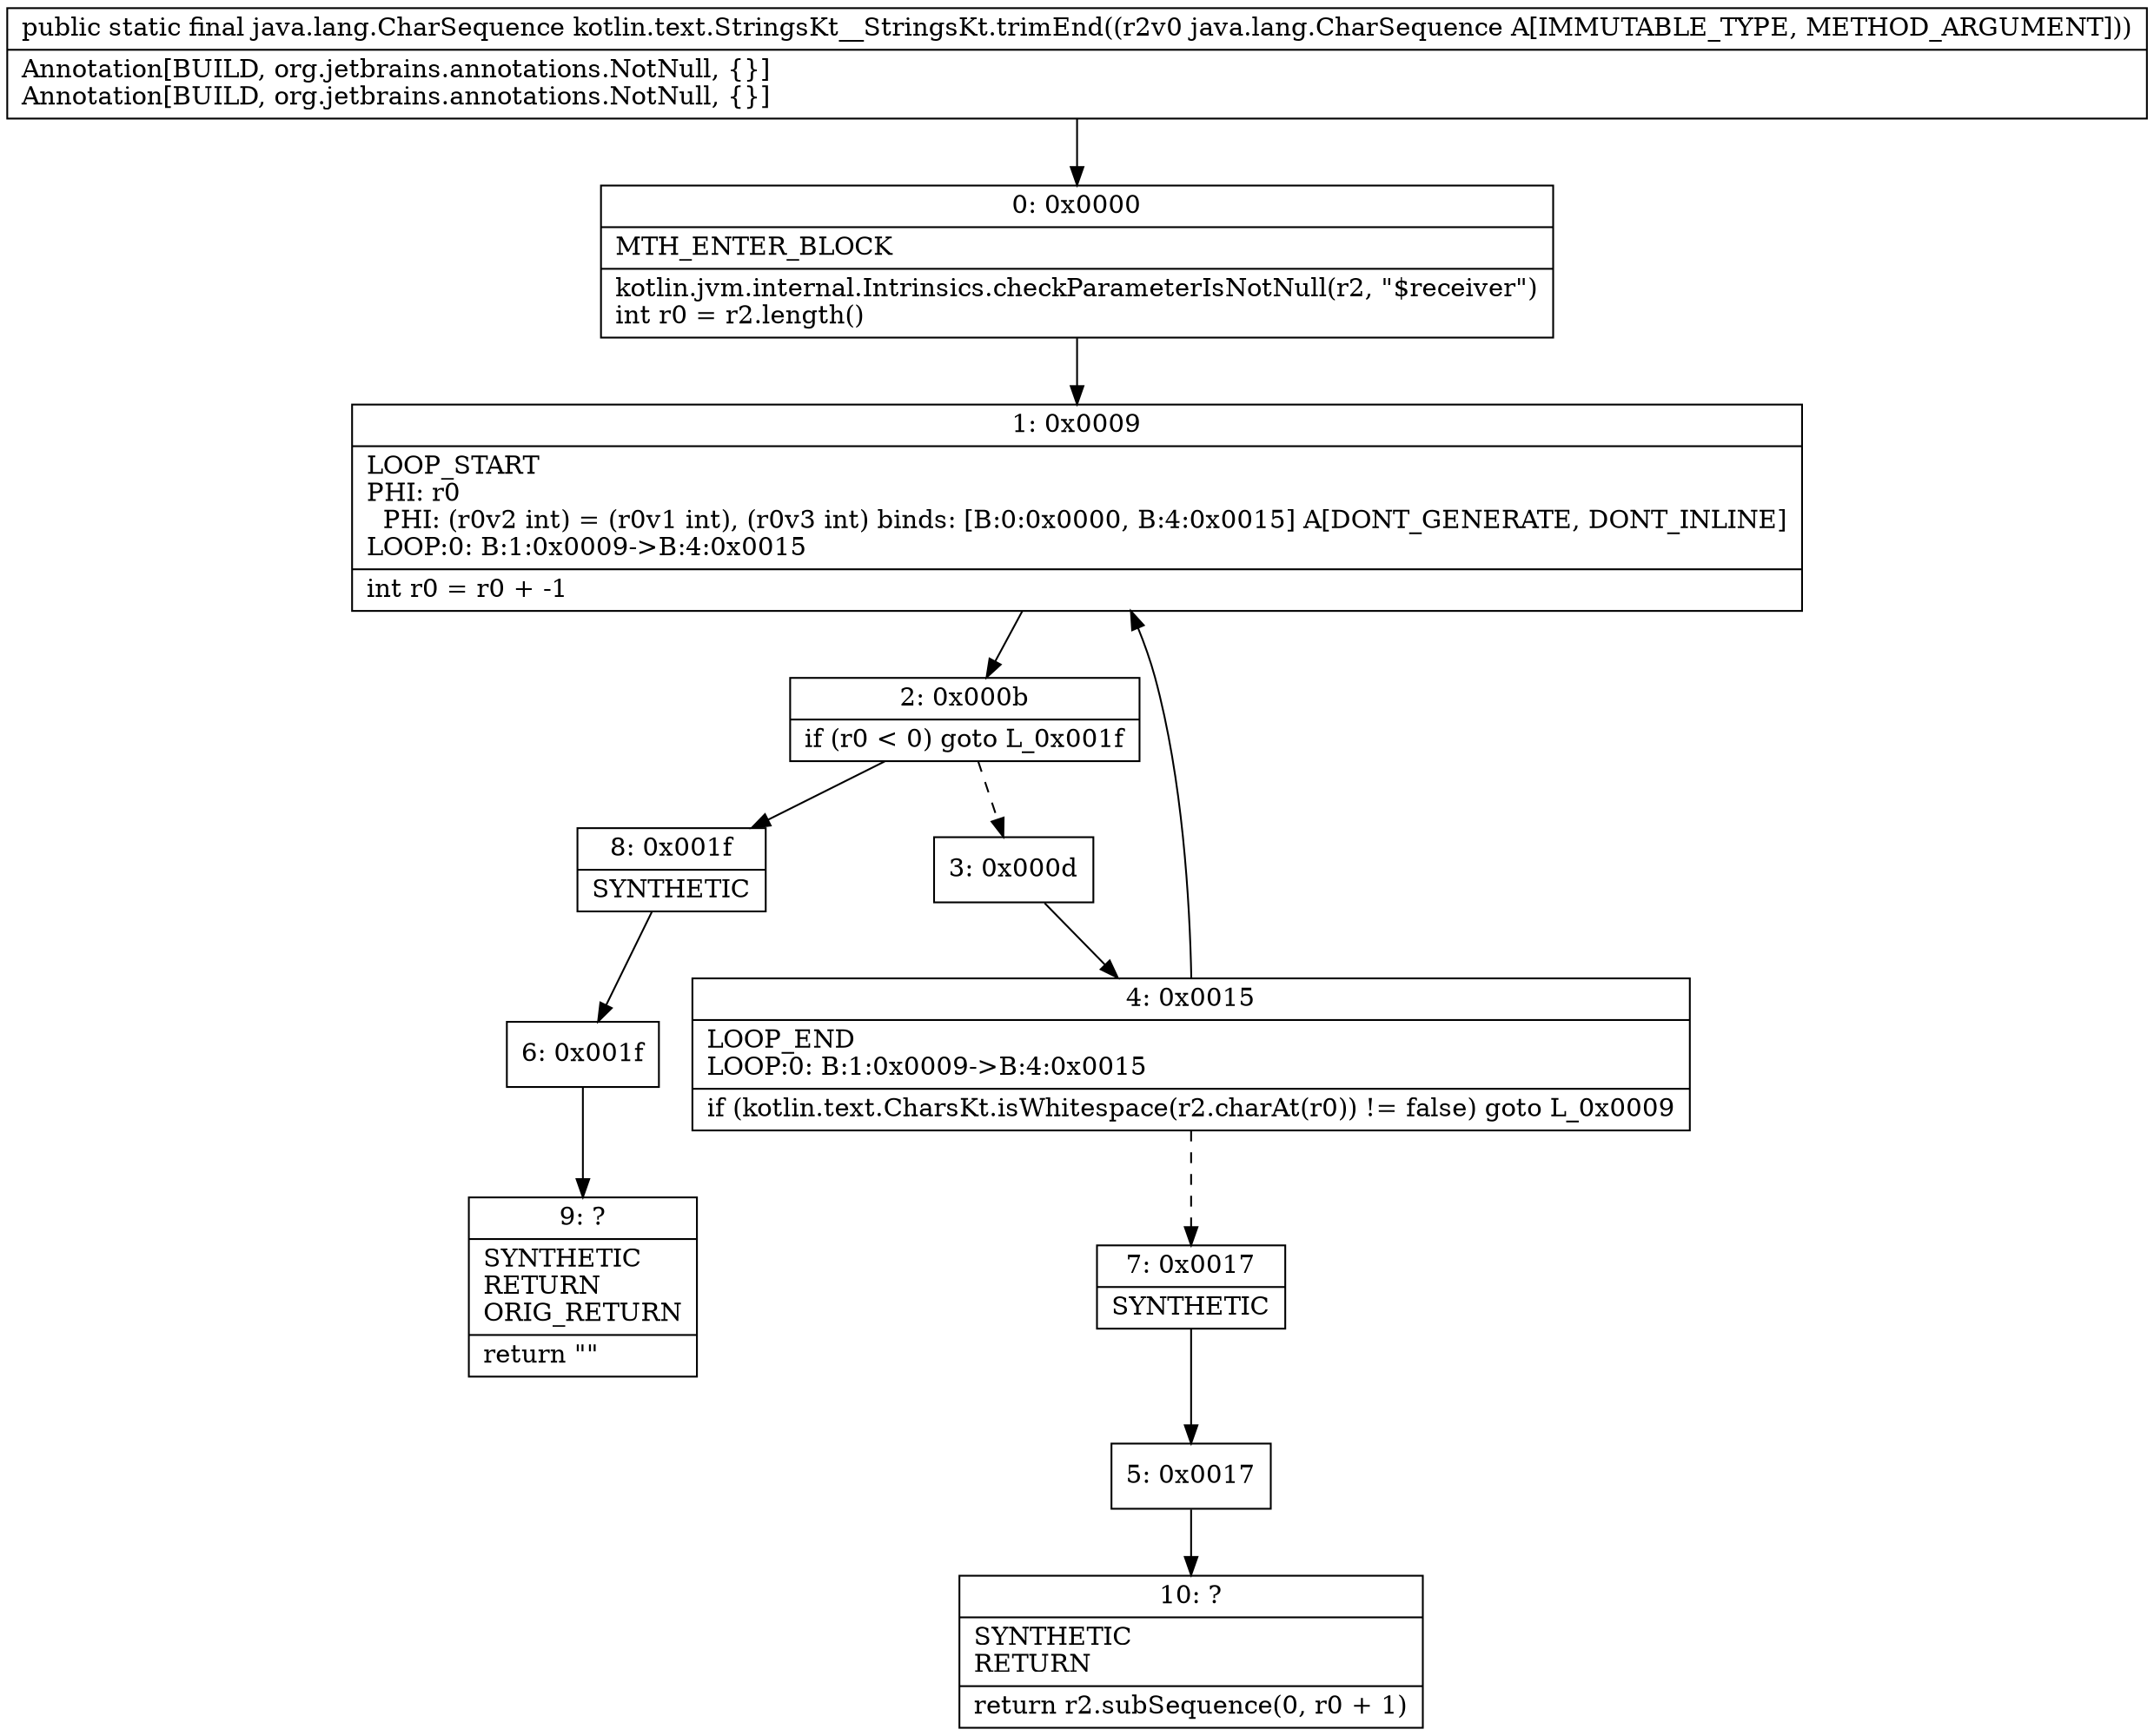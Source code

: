 digraph "CFG forkotlin.text.StringsKt__StringsKt.trimEnd(Ljava\/lang\/CharSequence;)Ljava\/lang\/CharSequence;" {
Node_0 [shape=record,label="{0\:\ 0x0000|MTH_ENTER_BLOCK\l|kotlin.jvm.internal.Intrinsics.checkParameterIsNotNull(r2, \"$receiver\")\lint r0 = r2.length()\l}"];
Node_1 [shape=record,label="{1\:\ 0x0009|LOOP_START\lPHI: r0 \l  PHI: (r0v2 int) = (r0v1 int), (r0v3 int) binds: [B:0:0x0000, B:4:0x0015] A[DONT_GENERATE, DONT_INLINE]\lLOOP:0: B:1:0x0009\-\>B:4:0x0015\l|int r0 = r0 + \-1\l}"];
Node_2 [shape=record,label="{2\:\ 0x000b|if (r0 \< 0) goto L_0x001f\l}"];
Node_3 [shape=record,label="{3\:\ 0x000d}"];
Node_4 [shape=record,label="{4\:\ 0x0015|LOOP_END\lLOOP:0: B:1:0x0009\-\>B:4:0x0015\l|if (kotlin.text.CharsKt.isWhitespace(r2.charAt(r0)) != false) goto L_0x0009\l}"];
Node_5 [shape=record,label="{5\:\ 0x0017}"];
Node_6 [shape=record,label="{6\:\ 0x001f}"];
Node_7 [shape=record,label="{7\:\ 0x0017|SYNTHETIC\l}"];
Node_8 [shape=record,label="{8\:\ 0x001f|SYNTHETIC\l}"];
Node_9 [shape=record,label="{9\:\ ?|SYNTHETIC\lRETURN\lORIG_RETURN\l|return \"\"\l}"];
Node_10 [shape=record,label="{10\:\ ?|SYNTHETIC\lRETURN\l|return r2.subSequence(0, r0 + 1)\l}"];
MethodNode[shape=record,label="{public static final java.lang.CharSequence kotlin.text.StringsKt__StringsKt.trimEnd((r2v0 java.lang.CharSequence A[IMMUTABLE_TYPE, METHOD_ARGUMENT]))  | Annotation[BUILD, org.jetbrains.annotations.NotNull, \{\}]\lAnnotation[BUILD, org.jetbrains.annotations.NotNull, \{\}]\l}"];
MethodNode -> Node_0;
Node_0 -> Node_1;
Node_1 -> Node_2;
Node_2 -> Node_3[style=dashed];
Node_2 -> Node_8;
Node_3 -> Node_4;
Node_4 -> Node_1;
Node_4 -> Node_7[style=dashed];
Node_5 -> Node_10;
Node_6 -> Node_9;
Node_7 -> Node_5;
Node_8 -> Node_6;
}

